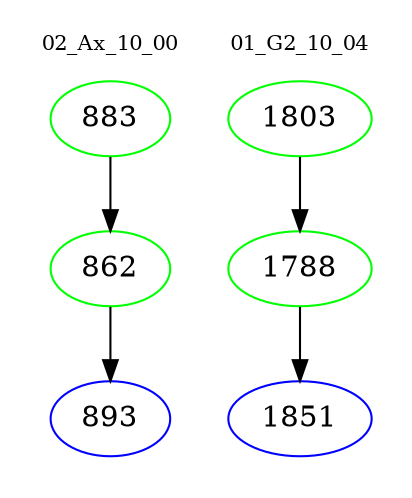 digraph{
subgraph cluster_0 {
color = white
label = "02_Ax_10_00";
fontsize=10;
T0_883 [label="883", color="green"]
T0_883 -> T0_862 [color="black"]
T0_862 [label="862", color="green"]
T0_862 -> T0_893 [color="black"]
T0_893 [label="893", color="blue"]
}
subgraph cluster_1 {
color = white
label = "01_G2_10_04";
fontsize=10;
T1_1803 [label="1803", color="green"]
T1_1803 -> T1_1788 [color="black"]
T1_1788 [label="1788", color="green"]
T1_1788 -> T1_1851 [color="black"]
T1_1851 [label="1851", color="blue"]
}
}
